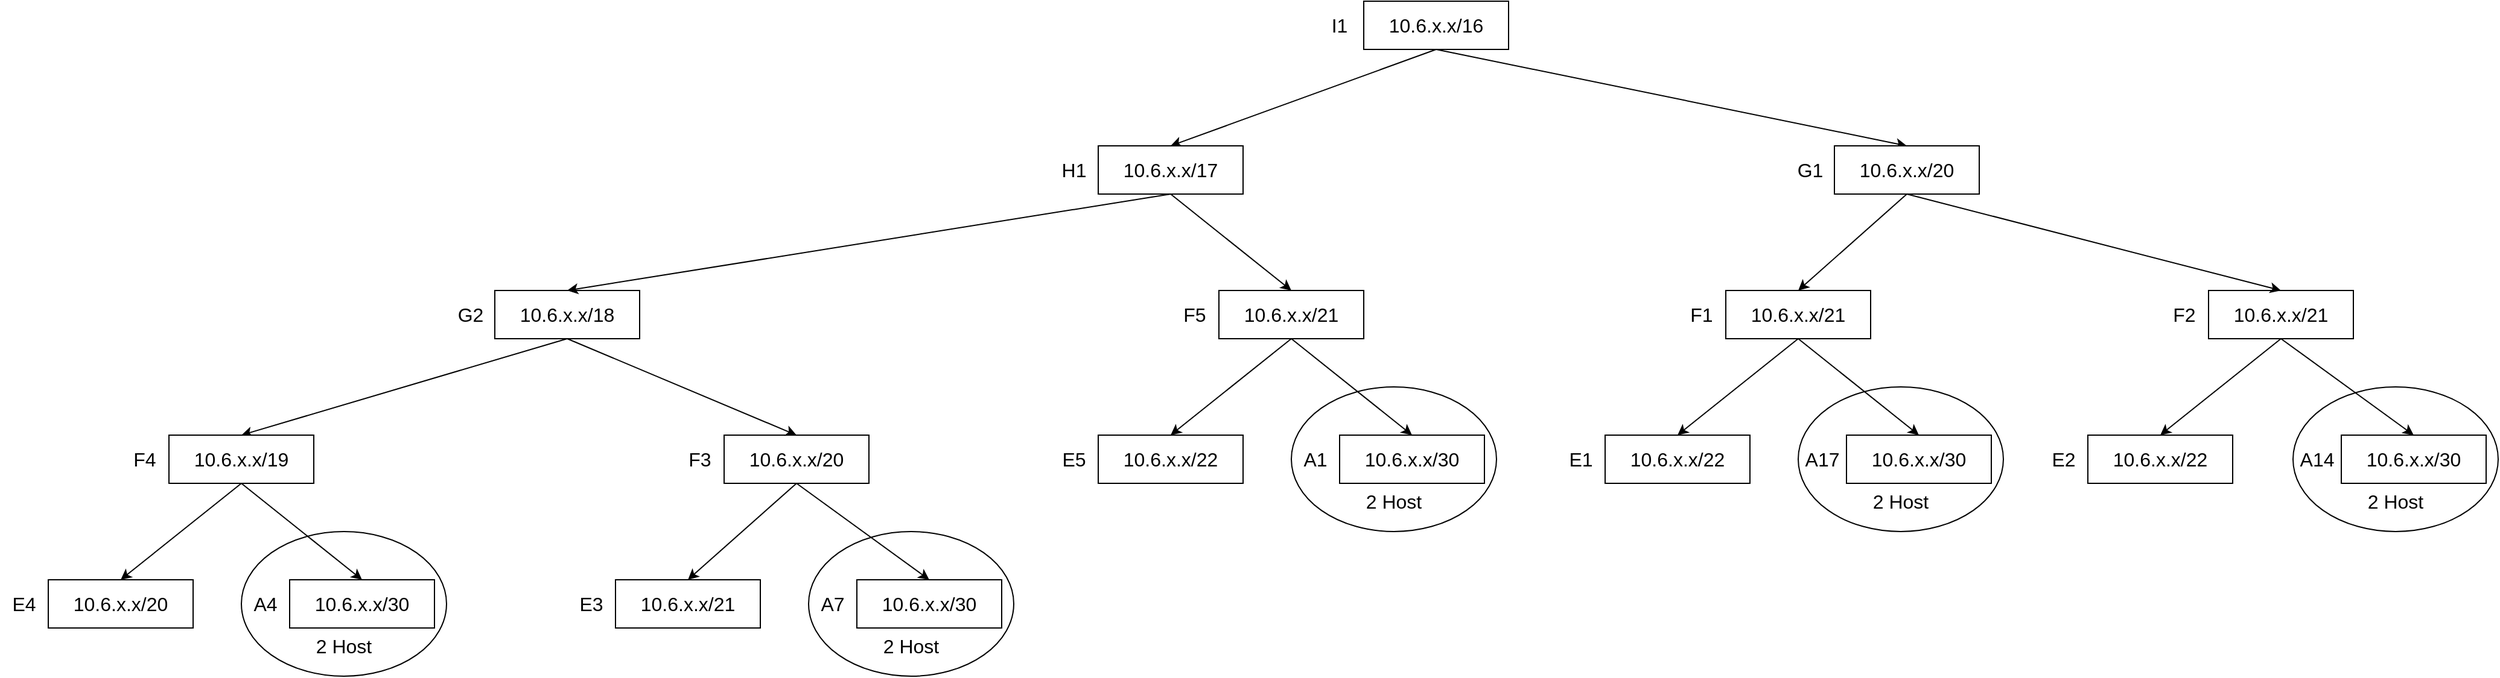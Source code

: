 <mxfile version="24.7.7">
  <diagram name="Page-1" id="TGusMKHJwRyoLdwCJfB8">
    <mxGraphModel dx="2347" dy="771" grid="1" gridSize="10" guides="1" tooltips="1" connect="1" arrows="1" fold="1" page="1" pageScale="1" pageWidth="850" pageHeight="1100" math="0" shadow="0">
      <root>
        <mxCell id="0" />
        <mxCell id="1" parent="0" />
        <mxCell id="yE31wyP4Al2Zmjlklze--5" value="" style="endArrow=classic;html=1;rounded=0;exitX=0.5;exitY=1;exitDx=0;exitDy=0;entryX=0.5;entryY=0;entryDx=0;entryDy=0;" edge="1" parent="1" source="yE31wyP4Al2Zmjlklze--8" target="yE31wyP4Al2Zmjlklze--11">
          <mxGeometry width="50" height="50" relative="1" as="geometry">
            <mxPoint x="420" y="80" as="sourcePoint" />
            <mxPoint x="520" y="140" as="targetPoint" />
          </mxGeometry>
        </mxCell>
        <mxCell id="yE31wyP4Al2Zmjlklze--7" value="" style="endArrow=classic;html=1;rounded=0;entryX=0.5;entryY=0;entryDx=0;entryDy=0;exitX=0.5;exitY=1;exitDx=0;exitDy=0;" edge="1" parent="1" source="yE31wyP4Al2Zmjlklze--8" target="yE31wyP4Al2Zmjlklze--10">
          <mxGeometry width="50" height="50" relative="1" as="geometry">
            <mxPoint x="420" y="80" as="sourcePoint" />
            <mxPoint x="320" y="160" as="targetPoint" />
          </mxGeometry>
        </mxCell>
        <mxCell id="yE31wyP4Al2Zmjlklze--18" value="" style="group" vertex="1" connectable="0" parent="1">
          <mxGeometry x="320" y="40" width="160" height="40" as="geometry" />
        </mxCell>
        <mxCell id="yE31wyP4Al2Zmjlklze--8" value="10.6.x.x/16" style="rounded=0;whiteSpace=wrap;html=1;fontSize=16;" vertex="1" parent="yE31wyP4Al2Zmjlklze--18">
          <mxGeometry x="40" width="120" height="40" as="geometry" />
        </mxCell>
        <mxCell id="yE31wyP4Al2Zmjlklze--12" value="I1" style="text;html=1;align=center;verticalAlign=middle;whiteSpace=wrap;rounded=0;fontSize=16;" vertex="1" parent="yE31wyP4Al2Zmjlklze--18">
          <mxGeometry width="40" height="40" as="geometry" />
        </mxCell>
        <mxCell id="yE31wyP4Al2Zmjlklze--19" value="" style="group" vertex="1" connectable="0" parent="1">
          <mxGeometry x="100" y="160" width="160" height="40" as="geometry" />
        </mxCell>
        <mxCell id="yE31wyP4Al2Zmjlklze--10" value="10.6.x.x/17" style="rounded=0;whiteSpace=wrap;html=1;fontSize=16;" vertex="1" parent="yE31wyP4Al2Zmjlklze--19">
          <mxGeometry x="40" width="120" height="40" as="geometry" />
        </mxCell>
        <mxCell id="yE31wyP4Al2Zmjlklze--13" value="H1" style="text;html=1;align=center;verticalAlign=middle;whiteSpace=wrap;rounded=0;fontSize=16;" vertex="1" parent="yE31wyP4Al2Zmjlklze--19">
          <mxGeometry width="40" height="40" as="geometry" />
        </mxCell>
        <mxCell id="yE31wyP4Al2Zmjlklze--20" value="" style="group" vertex="1" connectable="0" parent="1">
          <mxGeometry x="-400" y="280" width="160" height="40" as="geometry" />
        </mxCell>
        <mxCell id="yE31wyP4Al2Zmjlklze--15" value="10.6.x.x/18" style="rounded=0;whiteSpace=wrap;html=1;fontSize=16;" vertex="1" parent="yE31wyP4Al2Zmjlklze--20">
          <mxGeometry x="40" width="120" height="40" as="geometry" />
        </mxCell>
        <mxCell id="yE31wyP4Al2Zmjlklze--16" value="G2" style="text;html=1;align=center;verticalAlign=middle;whiteSpace=wrap;rounded=0;fontSize=16;" vertex="1" parent="yE31wyP4Al2Zmjlklze--20">
          <mxGeometry width="40" height="40" as="geometry" />
        </mxCell>
        <mxCell id="yE31wyP4Al2Zmjlklze--21" value="" style="group" vertex="1" connectable="0" parent="1">
          <mxGeometry x="200" y="280" width="160" height="40" as="geometry" />
        </mxCell>
        <mxCell id="yE31wyP4Al2Zmjlklze--14" value="10.6.x.x/21" style="rounded=0;whiteSpace=wrap;html=1;fontSize=16;" vertex="1" parent="yE31wyP4Al2Zmjlklze--21">
          <mxGeometry x="40" width="120" height="40" as="geometry" />
        </mxCell>
        <mxCell id="yE31wyP4Al2Zmjlklze--17" value="F5" style="text;html=1;align=center;verticalAlign=middle;whiteSpace=wrap;rounded=0;fontSize=16;" vertex="1" parent="yE31wyP4Al2Zmjlklze--21">
          <mxGeometry width="40" height="40" as="geometry" />
        </mxCell>
        <mxCell id="yE31wyP4Al2Zmjlklze--22" value="" style="endArrow=classic;html=1;rounded=0;entryX=0.5;entryY=0;entryDx=0;entryDy=0;exitX=0.5;exitY=1;exitDx=0;exitDy=0;" edge="1" parent="1" source="yE31wyP4Al2Zmjlklze--10" target="yE31wyP4Al2Zmjlklze--15">
          <mxGeometry width="50" height="50" relative="1" as="geometry">
            <mxPoint x="430" y="90" as="sourcePoint" />
            <mxPoint x="210" y="170" as="targetPoint" />
          </mxGeometry>
        </mxCell>
        <mxCell id="yE31wyP4Al2Zmjlklze--23" value="" style="endArrow=classic;html=1;rounded=0;entryX=0.5;entryY=0;entryDx=0;entryDy=0;exitX=0.5;exitY=1;exitDx=0;exitDy=0;" edge="1" parent="1" source="yE31wyP4Al2Zmjlklze--10" target="yE31wyP4Al2Zmjlklze--14">
          <mxGeometry width="50" height="50" relative="1" as="geometry">
            <mxPoint x="440" y="100" as="sourcePoint" />
            <mxPoint x="220" y="180" as="targetPoint" />
          </mxGeometry>
        </mxCell>
        <mxCell id="yE31wyP4Al2Zmjlklze--25" value="" style="group" vertex="1" connectable="0" parent="1">
          <mxGeometry x="710" y="160" width="160" height="40" as="geometry" />
        </mxCell>
        <mxCell id="yE31wyP4Al2Zmjlklze--11" value="10.6.x.x/20" style="rounded=0;whiteSpace=wrap;html=1;fontSize=16;" vertex="1" parent="yE31wyP4Al2Zmjlklze--25">
          <mxGeometry x="40" width="120" height="40" as="geometry" />
        </mxCell>
        <mxCell id="yE31wyP4Al2Zmjlklze--24" value="G1" style="text;html=1;align=center;verticalAlign=middle;whiteSpace=wrap;rounded=0;fontSize=16;" vertex="1" parent="yE31wyP4Al2Zmjlklze--25">
          <mxGeometry width="40" height="40" as="geometry" />
        </mxCell>
        <mxCell id="yE31wyP4Al2Zmjlklze--33" value="" style="group" vertex="1" connectable="0" parent="1">
          <mxGeometry x="1020" y="280" width="160" height="40" as="geometry" />
        </mxCell>
        <mxCell id="yE31wyP4Al2Zmjlklze--34" value="10.6.x.x/21" style="rounded=0;whiteSpace=wrap;html=1;fontSize=16;" vertex="1" parent="yE31wyP4Al2Zmjlklze--33">
          <mxGeometry x="40" width="120" height="40" as="geometry" />
        </mxCell>
        <mxCell id="yE31wyP4Al2Zmjlklze--35" value="F2" style="text;html=1;align=center;verticalAlign=middle;whiteSpace=wrap;rounded=0;fontSize=16;" vertex="1" parent="yE31wyP4Al2Zmjlklze--33">
          <mxGeometry width="40" height="40" as="geometry" />
        </mxCell>
        <mxCell id="yE31wyP4Al2Zmjlklze--36" value="" style="endArrow=classic;html=1;rounded=0;entryX=0.5;entryY=0;entryDx=0;entryDy=0;exitX=0.5;exitY=1;exitDx=0;exitDy=0;" edge="1" parent="1" target="yE31wyP4Al2Zmjlklze--32" source="yE31wyP4Al2Zmjlklze--11">
          <mxGeometry width="50" height="50" relative="1" as="geometry">
            <mxPoint x="805" y="220" as="sourcePoint" />
            <mxPoint x="815" y="190" as="targetPoint" />
          </mxGeometry>
        </mxCell>
        <mxCell id="yE31wyP4Al2Zmjlklze--37" value="" style="endArrow=classic;html=1;rounded=0;entryX=0.5;entryY=0;entryDx=0;entryDy=0;exitX=0.5;exitY=1;exitDx=0;exitDy=0;" edge="1" parent="1" target="yE31wyP4Al2Zmjlklze--34" source="yE31wyP4Al2Zmjlklze--11">
          <mxGeometry width="50" height="50" relative="1" as="geometry">
            <mxPoint x="805" y="220" as="sourcePoint" />
            <mxPoint x="825" y="200" as="targetPoint" />
          </mxGeometry>
        </mxCell>
        <mxCell id="yE31wyP4Al2Zmjlklze--42" value="" style="group" vertex="1" connectable="0" parent="1">
          <mxGeometry x="620" y="280" width="160" height="40" as="geometry" />
        </mxCell>
        <mxCell id="yE31wyP4Al2Zmjlklze--32" value="10.6.x.x/21" style="rounded=0;whiteSpace=wrap;html=1;fontSize=16;" vertex="1" parent="yE31wyP4Al2Zmjlklze--42">
          <mxGeometry x="40" width="120" height="40" as="geometry" />
        </mxCell>
        <mxCell id="yE31wyP4Al2Zmjlklze--41" value="F1" style="text;html=1;align=center;verticalAlign=middle;whiteSpace=wrap;rounded=0;fontSize=16;" vertex="1" parent="yE31wyP4Al2Zmjlklze--42">
          <mxGeometry width="40" height="40" as="geometry" />
        </mxCell>
        <mxCell id="yE31wyP4Al2Zmjlklze--44" value="" style="group" vertex="1" connectable="0" parent="1">
          <mxGeometry x="-210" y="400" width="160" height="40" as="geometry" />
        </mxCell>
        <mxCell id="yE31wyP4Al2Zmjlklze--45" value="10.6.x.x/20" style="rounded=0;whiteSpace=wrap;html=1;fontSize=16;" vertex="1" parent="yE31wyP4Al2Zmjlklze--44">
          <mxGeometry x="40" width="120" height="40" as="geometry" />
        </mxCell>
        <mxCell id="yE31wyP4Al2Zmjlklze--46" value="F3" style="text;html=1;align=center;verticalAlign=middle;whiteSpace=wrap;rounded=0;fontSize=16;" vertex="1" parent="yE31wyP4Al2Zmjlklze--44">
          <mxGeometry width="40" height="40" as="geometry" />
        </mxCell>
        <mxCell id="yE31wyP4Al2Zmjlklze--47" value="" style="endArrow=classic;html=1;rounded=0;entryX=0.5;entryY=0;entryDx=0;entryDy=0;exitX=0.5;exitY=1;exitDx=0;exitDy=0;" edge="1" parent="1" target="yE31wyP4Al2Zmjlklze--50" source="yE31wyP4Al2Zmjlklze--15">
          <mxGeometry width="50" height="50" relative="1" as="geometry">
            <mxPoint x="-310" y="320" as="sourcePoint" />
            <mxPoint x="-305" y="310" as="targetPoint" />
          </mxGeometry>
        </mxCell>
        <mxCell id="yE31wyP4Al2Zmjlklze--48" value="" style="endArrow=classic;html=1;rounded=0;entryX=0.5;entryY=0;entryDx=0;entryDy=0;exitX=0.5;exitY=1;exitDx=0;exitDy=0;" edge="1" parent="1" target="yE31wyP4Al2Zmjlklze--45" source="yE31wyP4Al2Zmjlklze--15">
          <mxGeometry width="50" height="50" relative="1" as="geometry">
            <mxPoint x="-310" y="320" as="sourcePoint" />
            <mxPoint x="-295" y="320" as="targetPoint" />
          </mxGeometry>
        </mxCell>
        <mxCell id="yE31wyP4Al2Zmjlklze--52" value="" style="group" vertex="1" connectable="0" parent="1">
          <mxGeometry x="720" y="400" width="190" height="90" as="geometry" />
        </mxCell>
        <mxCell id="yE31wyP4Al2Zmjlklze--53" value="10.6.x.x/30" style="rounded=0;whiteSpace=wrap;html=1;fontSize=16;" vertex="1" parent="yE31wyP4Al2Zmjlklze--52">
          <mxGeometry x="40" width="120" height="40" as="geometry" />
        </mxCell>
        <mxCell id="yE31wyP4Al2Zmjlklze--54" value="A17" style="text;html=1;align=center;verticalAlign=middle;whiteSpace=wrap;rounded=0;fontSize=16;" vertex="1" parent="yE31wyP4Al2Zmjlklze--52">
          <mxGeometry width="40" height="40" as="geometry" />
        </mxCell>
        <mxCell id="yE31wyP4Al2Zmjlklze--60" value="" style="ellipse;whiteSpace=wrap;html=1;fillColor=none;" vertex="1" parent="yE31wyP4Al2Zmjlklze--52">
          <mxGeometry y="-40" width="170" height="120" as="geometry" />
        </mxCell>
        <mxCell id="yE31wyP4Al2Zmjlklze--61" value="2 Host" style="text;html=1;align=center;verticalAlign=middle;whiteSpace=wrap;rounded=0;fontSize=16;" vertex="1" parent="yE31wyP4Al2Zmjlklze--52">
          <mxGeometry x="55" y="40" width="60" height="30" as="geometry" />
        </mxCell>
        <mxCell id="yE31wyP4Al2Zmjlklze--55" value="" style="endArrow=classic;html=1;rounded=0;entryX=0.5;entryY=0;entryDx=0;entryDy=0;exitX=0.5;exitY=1;exitDx=0;exitDy=0;" edge="1" parent="1" target="yE31wyP4Al2Zmjlklze--58" source="yE31wyP4Al2Zmjlklze--32">
          <mxGeometry width="50" height="50" relative="1" as="geometry">
            <mxPoint x="710" y="320" as="sourcePoint" />
            <mxPoint x="715" y="310" as="targetPoint" />
          </mxGeometry>
        </mxCell>
        <mxCell id="yE31wyP4Al2Zmjlklze--56" value="" style="endArrow=classic;html=1;rounded=0;entryX=0.5;entryY=0;entryDx=0;entryDy=0;exitX=0.5;exitY=1;exitDx=0;exitDy=0;" edge="1" parent="1" target="yE31wyP4Al2Zmjlklze--53" source="yE31wyP4Al2Zmjlklze--32">
          <mxGeometry width="50" height="50" relative="1" as="geometry">
            <mxPoint x="710" y="320" as="sourcePoint" />
            <mxPoint x="725" y="320" as="targetPoint" />
          </mxGeometry>
        </mxCell>
        <mxCell id="yE31wyP4Al2Zmjlklze--57" value="" style="group" vertex="1" connectable="0" parent="1">
          <mxGeometry x="520" y="400" width="160" height="40" as="geometry" />
        </mxCell>
        <mxCell id="yE31wyP4Al2Zmjlklze--58" value="10.6.x.x/22" style="rounded=0;whiteSpace=wrap;html=1;fontSize=16;" vertex="1" parent="yE31wyP4Al2Zmjlklze--57">
          <mxGeometry x="40" width="120" height="40" as="geometry" />
        </mxCell>
        <mxCell id="yE31wyP4Al2Zmjlklze--59" value="E1" style="text;html=1;align=center;verticalAlign=middle;whiteSpace=wrap;rounded=0;fontSize=16;" vertex="1" parent="yE31wyP4Al2Zmjlklze--57">
          <mxGeometry width="40" height="40" as="geometry" />
        </mxCell>
        <mxCell id="yE31wyP4Al2Zmjlklze--62" value="" style="group" vertex="1" connectable="0" parent="1">
          <mxGeometry x="1110" y="400" width="190" height="90" as="geometry" />
        </mxCell>
        <mxCell id="yE31wyP4Al2Zmjlklze--63" value="10.6.x.x/30" style="rounded=0;whiteSpace=wrap;html=1;fontSize=16;" vertex="1" parent="yE31wyP4Al2Zmjlklze--62">
          <mxGeometry x="60" width="120" height="40" as="geometry" />
        </mxCell>
        <mxCell id="yE31wyP4Al2Zmjlklze--64" value="A14" style="text;html=1;align=center;verticalAlign=middle;whiteSpace=wrap;rounded=0;fontSize=16;" vertex="1" parent="yE31wyP4Al2Zmjlklze--62">
          <mxGeometry x="20" width="40" height="40" as="geometry" />
        </mxCell>
        <mxCell id="yE31wyP4Al2Zmjlklze--66" value="2 Host" style="text;html=1;align=center;verticalAlign=middle;whiteSpace=wrap;rounded=0;fontSize=16;" vertex="1" parent="yE31wyP4Al2Zmjlklze--62">
          <mxGeometry x="75" y="40" width="60" height="30" as="geometry" />
        </mxCell>
        <mxCell id="yE31wyP4Al2Zmjlklze--67" value="" style="endArrow=classic;html=1;rounded=0;entryX=0.5;entryY=0;entryDx=0;entryDy=0;" edge="1" parent="1" target="yE31wyP4Al2Zmjlklze--70">
          <mxGeometry width="50" height="50" relative="1" as="geometry">
            <mxPoint x="1120" y="320" as="sourcePoint" />
            <mxPoint x="1105" y="310" as="targetPoint" />
          </mxGeometry>
        </mxCell>
        <mxCell id="yE31wyP4Al2Zmjlklze--68" value="" style="endArrow=classic;html=1;rounded=0;entryX=0.5;entryY=0;entryDx=0;entryDy=0;exitX=0.5;exitY=1;exitDx=0;exitDy=0;" edge="1" parent="1" target="yE31wyP4Al2Zmjlklze--63" source="yE31wyP4Al2Zmjlklze--34">
          <mxGeometry width="50" height="50" relative="1" as="geometry">
            <mxPoint x="1110" y="320" as="sourcePoint" />
            <mxPoint x="1115" y="320" as="targetPoint" />
          </mxGeometry>
        </mxCell>
        <mxCell id="yE31wyP4Al2Zmjlklze--69" value="" style="group" vertex="1" connectable="0" parent="1">
          <mxGeometry x="920" y="400" width="160" height="40" as="geometry" />
        </mxCell>
        <mxCell id="yE31wyP4Al2Zmjlklze--70" value="10.6.x.x/22" style="rounded=0;whiteSpace=wrap;html=1;fontSize=16;" vertex="1" parent="yE31wyP4Al2Zmjlklze--69">
          <mxGeometry x="40" width="120" height="40" as="geometry" />
        </mxCell>
        <mxCell id="yE31wyP4Al2Zmjlklze--71" value="E2" style="text;html=1;align=center;verticalAlign=middle;whiteSpace=wrap;rounded=0;fontSize=16;" vertex="1" parent="yE31wyP4Al2Zmjlklze--69">
          <mxGeometry width="40" height="40" as="geometry" />
        </mxCell>
        <mxCell id="yE31wyP4Al2Zmjlklze--65" value="" style="ellipse;whiteSpace=wrap;html=1;fillColor=none;" vertex="1" parent="1">
          <mxGeometry x="1130" y="360" width="170" height="120" as="geometry" />
        </mxCell>
        <mxCell id="yE31wyP4Al2Zmjlklze--78" value="" style="endArrow=classic;html=1;rounded=0;entryX=0.5;entryY=0;entryDx=0;entryDy=0;exitX=0.5;exitY=1;exitDx=0;exitDy=0;" edge="1" parent="1" target="yE31wyP4Al2Zmjlklze--81" source="yE31wyP4Al2Zmjlklze--45">
          <mxGeometry width="50" height="50" relative="1" as="geometry">
            <mxPoint x="-120" y="470" as="sourcePoint" />
            <mxPoint x="-115" y="430" as="targetPoint" />
          </mxGeometry>
        </mxCell>
        <mxCell id="yE31wyP4Al2Zmjlklze--79" value="" style="endArrow=classic;html=1;rounded=0;entryX=0.5;entryY=0;entryDx=0;entryDy=0;exitX=0.5;exitY=1;exitDx=0;exitDy=0;" edge="1" parent="1" target="yE31wyP4Al2Zmjlklze--103" source="yE31wyP4Al2Zmjlklze--45">
          <mxGeometry width="50" height="50" relative="1" as="geometry">
            <mxPoint x="-110" y="440" as="sourcePoint" />
            <mxPoint x="-10" y="517.5" as="targetPoint" />
          </mxGeometry>
        </mxCell>
        <mxCell id="yE31wyP4Al2Zmjlklze--80" value="" style="group" vertex="1" connectable="0" parent="1">
          <mxGeometry x="-300" y="520" width="160" height="40" as="geometry" />
        </mxCell>
        <mxCell id="yE31wyP4Al2Zmjlklze--81" value="10.6.x.x/21" style="rounded=0;whiteSpace=wrap;html=1;fontSize=16;" vertex="1" parent="yE31wyP4Al2Zmjlklze--80">
          <mxGeometry x="40" width="120" height="40" as="geometry" />
        </mxCell>
        <mxCell id="yE31wyP4Al2Zmjlklze--82" value="E3" style="text;html=1;align=center;verticalAlign=middle;whiteSpace=wrap;rounded=0;fontSize=16;" vertex="1" parent="yE31wyP4Al2Zmjlklze--80">
          <mxGeometry width="40" height="40" as="geometry" />
        </mxCell>
        <mxCell id="yE31wyP4Al2Zmjlklze--49" value="" style="group" vertex="1" connectable="0" parent="1">
          <mxGeometry x="-670" y="400" width="160" height="40" as="geometry" />
        </mxCell>
        <mxCell id="yE31wyP4Al2Zmjlklze--50" value="10.6.x.x/19" style="rounded=0;whiteSpace=wrap;html=1;fontSize=16;" vertex="1" parent="yE31wyP4Al2Zmjlklze--49">
          <mxGeometry x="40" width="120" height="40" as="geometry" />
        </mxCell>
        <mxCell id="yE31wyP4Al2Zmjlklze--51" value="F4" style="text;html=1;align=center;verticalAlign=middle;whiteSpace=wrap;rounded=0;fontSize=16;" vertex="1" parent="yE31wyP4Al2Zmjlklze--49">
          <mxGeometry width="40" height="40" as="geometry" />
        </mxCell>
        <mxCell id="yE31wyP4Al2Zmjlklze--84" value="10.6.x.x/30" style="rounded=0;whiteSpace=wrap;html=1;fontSize=16;" vertex="1" parent="1">
          <mxGeometry x="-530" y="520" width="120" height="40" as="geometry" />
        </mxCell>
        <mxCell id="yE31wyP4Al2Zmjlklze--85" value="A4" style="text;html=1;align=center;verticalAlign=middle;whiteSpace=wrap;rounded=0;fontSize=16;" vertex="1" parent="1">
          <mxGeometry x="-570" y="520" width="40" height="40" as="geometry" />
        </mxCell>
        <mxCell id="yE31wyP4Al2Zmjlklze--86" value="" style="ellipse;whiteSpace=wrap;html=1;fillColor=none;" vertex="1" parent="1">
          <mxGeometry x="-570" y="480" width="170" height="120" as="geometry" />
        </mxCell>
        <mxCell id="yE31wyP4Al2Zmjlklze--87" value="2 Host" style="text;html=1;align=center;verticalAlign=middle;whiteSpace=wrap;rounded=0;fontSize=16;" vertex="1" parent="1">
          <mxGeometry x="-515" y="560" width="60" height="30" as="geometry" />
        </mxCell>
        <mxCell id="yE31wyP4Al2Zmjlklze--88" value="" style="endArrow=classic;html=1;rounded=0;entryX=0.5;entryY=0;entryDx=0;entryDy=0;exitX=0.5;exitY=1;exitDx=0;exitDy=0;" edge="1" parent="1" target="yE31wyP4Al2Zmjlklze--91" source="yE31wyP4Al2Zmjlklze--50">
          <mxGeometry width="50" height="50" relative="1" as="geometry">
            <mxPoint x="-570" y="460" as="sourcePoint" />
            <mxPoint x="-575" y="430" as="targetPoint" />
          </mxGeometry>
        </mxCell>
        <mxCell id="yE31wyP4Al2Zmjlklze--89" value="" style="endArrow=classic;html=1;rounded=0;entryX=0.5;entryY=0;entryDx=0;entryDy=0;exitX=0.5;exitY=1;exitDx=0;exitDy=0;" edge="1" parent="1" target="yE31wyP4Al2Zmjlklze--84" source="yE31wyP4Al2Zmjlklze--50">
          <mxGeometry width="50" height="50" relative="1" as="geometry">
            <mxPoint x="-570" y="440" as="sourcePoint" />
            <mxPoint x="-565" y="440" as="targetPoint" />
          </mxGeometry>
        </mxCell>
        <mxCell id="yE31wyP4Al2Zmjlklze--90" value="" style="group" vertex="1" connectable="0" parent="1">
          <mxGeometry x="-770" y="520" width="160" height="40" as="geometry" />
        </mxCell>
        <mxCell id="yE31wyP4Al2Zmjlklze--91" value="10.6.x.x/20" style="rounded=0;whiteSpace=wrap;html=1;fontSize=16;" vertex="1" parent="yE31wyP4Al2Zmjlklze--90">
          <mxGeometry x="40" width="120" height="40" as="geometry" />
        </mxCell>
        <mxCell id="yE31wyP4Al2Zmjlklze--92" value="E4" style="text;html=1;align=center;verticalAlign=middle;whiteSpace=wrap;rounded=0;fontSize=16;" vertex="1" parent="yE31wyP4Al2Zmjlklze--90">
          <mxGeometry width="40" height="40" as="geometry" />
        </mxCell>
        <mxCell id="yE31wyP4Al2Zmjlklze--93" value="" style="group" vertex="1" connectable="0" parent="1">
          <mxGeometry x="300" y="400" width="190" height="90" as="geometry" />
        </mxCell>
        <mxCell id="yE31wyP4Al2Zmjlklze--94" value="10.6.x.x/30" style="rounded=0;whiteSpace=wrap;html=1;fontSize=16;" vertex="1" parent="yE31wyP4Al2Zmjlklze--93">
          <mxGeometry x="40" width="120" height="40" as="geometry" />
        </mxCell>
        <mxCell id="yE31wyP4Al2Zmjlklze--95" value="A1" style="text;html=1;align=center;verticalAlign=middle;whiteSpace=wrap;rounded=0;fontSize=16;" vertex="1" parent="yE31wyP4Al2Zmjlklze--93">
          <mxGeometry width="40" height="40" as="geometry" />
        </mxCell>
        <mxCell id="yE31wyP4Al2Zmjlklze--97" value="2 Host" style="text;html=1;align=center;verticalAlign=middle;whiteSpace=wrap;rounded=0;fontSize=16;" vertex="1" parent="yE31wyP4Al2Zmjlklze--93">
          <mxGeometry x="55" y="40" width="60" height="30" as="geometry" />
        </mxCell>
        <mxCell id="yE31wyP4Al2Zmjlklze--98" value="" style="endArrow=classic;html=1;rounded=0;entryX=0.5;entryY=0;entryDx=0;entryDy=0;exitX=0.5;exitY=1;exitDx=0;exitDy=0;" edge="1" parent="1" target="yE31wyP4Al2Zmjlklze--101">
          <mxGeometry width="50" height="50" relative="1" as="geometry">
            <mxPoint x="300" y="320" as="sourcePoint" />
            <mxPoint x="295" y="310" as="targetPoint" />
          </mxGeometry>
        </mxCell>
        <mxCell id="yE31wyP4Al2Zmjlklze--99" value="" style="endArrow=classic;html=1;rounded=0;entryX=0.5;entryY=0;entryDx=0;entryDy=0;exitX=0.5;exitY=1;exitDx=0;exitDy=0;" edge="1" parent="1" target="yE31wyP4Al2Zmjlklze--94">
          <mxGeometry width="50" height="50" relative="1" as="geometry">
            <mxPoint x="300" y="320" as="sourcePoint" />
            <mxPoint x="305" y="320" as="targetPoint" />
          </mxGeometry>
        </mxCell>
        <mxCell id="yE31wyP4Al2Zmjlklze--100" value="" style="group" vertex="1" connectable="0" parent="1">
          <mxGeometry x="100" y="400" width="160" height="40" as="geometry" />
        </mxCell>
        <mxCell id="yE31wyP4Al2Zmjlklze--101" value="10.6.x.x/22" style="rounded=0;whiteSpace=wrap;html=1;fontSize=16;" vertex="1" parent="yE31wyP4Al2Zmjlklze--100">
          <mxGeometry x="40" width="120" height="40" as="geometry" />
        </mxCell>
        <mxCell id="yE31wyP4Al2Zmjlklze--102" value="E5" style="text;html=1;align=center;verticalAlign=middle;whiteSpace=wrap;rounded=0;fontSize=16;" vertex="1" parent="yE31wyP4Al2Zmjlklze--100">
          <mxGeometry width="40" height="40" as="geometry" />
        </mxCell>
        <mxCell id="yE31wyP4Al2Zmjlklze--96" value="" style="ellipse;whiteSpace=wrap;html=1;fillColor=none;" vertex="1" parent="1">
          <mxGeometry x="300" y="360" width="170" height="120" as="geometry" />
        </mxCell>
        <mxCell id="yE31wyP4Al2Zmjlklze--103" value="10.6.x.x/30" style="rounded=0;whiteSpace=wrap;html=1;fontSize=16;" vertex="1" parent="1">
          <mxGeometry x="-60" y="520" width="120" height="40" as="geometry" />
        </mxCell>
        <mxCell id="yE31wyP4Al2Zmjlklze--104" value="A7" style="text;html=1;align=center;verticalAlign=middle;whiteSpace=wrap;rounded=0;fontSize=16;" vertex="1" parent="1">
          <mxGeometry x="-100" y="520" width="40" height="40" as="geometry" />
        </mxCell>
        <mxCell id="yE31wyP4Al2Zmjlklze--105" value="" style="ellipse;whiteSpace=wrap;html=1;fillColor=none;" vertex="1" parent="1">
          <mxGeometry x="-100" y="480" width="170" height="120" as="geometry" />
        </mxCell>
        <mxCell id="yE31wyP4Al2Zmjlklze--106" value="2 Host" style="text;html=1;align=center;verticalAlign=middle;whiteSpace=wrap;rounded=0;fontSize=16;" vertex="1" parent="1">
          <mxGeometry x="-45" y="560" width="60" height="30" as="geometry" />
        </mxCell>
      </root>
    </mxGraphModel>
  </diagram>
</mxfile>
